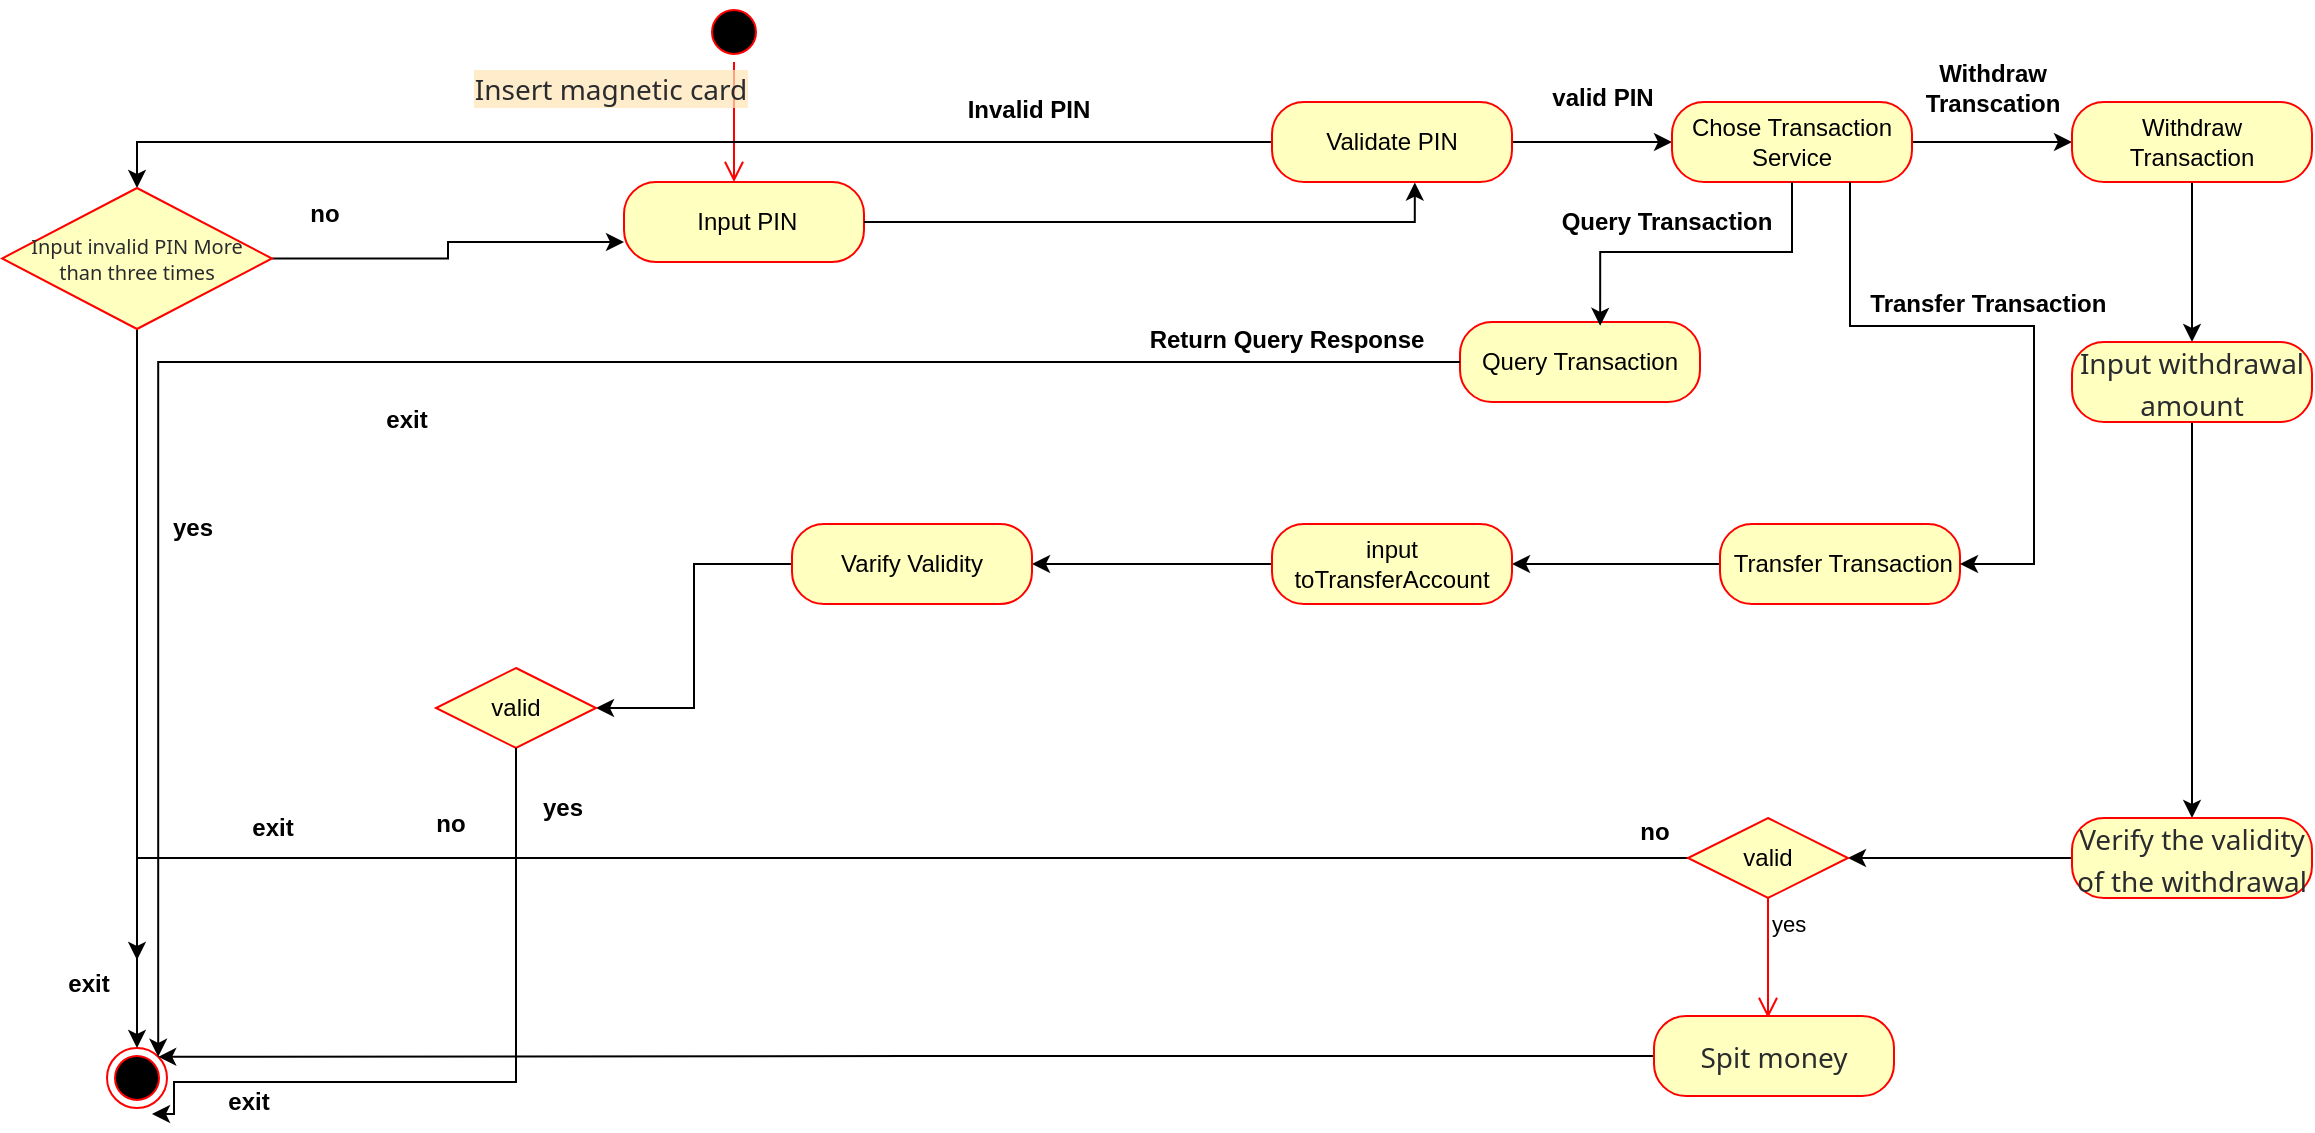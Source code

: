 <mxfile version="22.1.5" type="github">
  <diagram name="第 1 页" id="I-XK11RTatF3O2h4fDNd">
    <mxGraphModel dx="1991" dy="1029" grid="0" gridSize="10" guides="1" tooltips="1" connect="1" arrows="1" fold="1" page="0" pageScale="1" pageWidth="827" pageHeight="1169" math="0" shadow="0">
      <root>
        <mxCell id="0" />
        <mxCell id="1" parent="0" />
        <mxCell id="GNew5yEd5w2ccM4kTpbS-1" value="" style="ellipse;html=1;shape=startState;fillColor=#000000;strokeColor=#ff0000;" vertex="1" parent="1">
          <mxGeometry x="21" y="121" width="30" height="30" as="geometry" />
        </mxCell>
        <mxCell id="GNew5yEd5w2ccM4kTpbS-2" value="" style="edgeStyle=orthogonalEdgeStyle;html=1;verticalAlign=bottom;endArrow=open;endSize=8;strokeColor=#ff0000;rounded=0;" edge="1" source="GNew5yEd5w2ccM4kTpbS-1" parent="1">
          <mxGeometry relative="1" as="geometry">
            <mxPoint x="36" y="211" as="targetPoint" />
          </mxGeometry>
        </mxCell>
        <mxCell id="GNew5yEd5w2ccM4kTpbS-3" value="" style="ellipse;html=1;shape=endState;fillColor=#000000;strokeColor=#ff0000;" vertex="1" parent="1">
          <mxGeometry x="-277.5" y="644" width="30" height="30" as="geometry" />
        </mxCell>
        <mxCell id="GNew5yEd5w2ccM4kTpbS-4" value="&amp;nbsp;Input PIN" style="rounded=1;whiteSpace=wrap;html=1;arcSize=40;fontColor=#000000;fillColor=#ffffc0;strokeColor=#ff0000;" vertex="1" parent="1">
          <mxGeometry x="-19" y="211" width="120" height="40" as="geometry" />
        </mxCell>
        <mxCell id="GNew5yEd5w2ccM4kTpbS-17" value="" style="edgeStyle=orthogonalEdgeStyle;rounded=0;orthogonalLoop=1;jettySize=auto;html=1;" edge="1" parent="1" source="GNew5yEd5w2ccM4kTpbS-8" target="GNew5yEd5w2ccM4kTpbS-16">
          <mxGeometry relative="1" as="geometry" />
        </mxCell>
        <mxCell id="GNew5yEd5w2ccM4kTpbS-56" style="edgeStyle=orthogonalEdgeStyle;rounded=0;orthogonalLoop=1;jettySize=auto;html=1;entryX=0.5;entryY=0;entryDx=0;entryDy=0;" edge="1" parent="1" source="GNew5yEd5w2ccM4kTpbS-8" target="GNew5yEd5w2ccM4kTpbS-49">
          <mxGeometry relative="1" as="geometry">
            <mxPoint x="-122" y="225" as="targetPoint" />
          </mxGeometry>
        </mxCell>
        <mxCell id="GNew5yEd5w2ccM4kTpbS-8" value="Validate PIN" style="rounded=1;whiteSpace=wrap;html=1;arcSize=40;fontColor=#000000;fillColor=#ffffc0;strokeColor=#ff0000;" vertex="1" parent="1">
          <mxGeometry x="305" y="171" width="120" height="40" as="geometry" />
        </mxCell>
        <mxCell id="GNew5yEd5w2ccM4kTpbS-11" value="&lt;ul style=&quot;box-sizing: border-box; margin: 0px; padding: 0px; color: rgb(42, 43, 46); font-family: &amp;quot;PingFang SC&amp;quot;, &amp;quot;Segoe UI&amp;quot;, Arial, &amp;quot;Microsoft YaHei&amp;quot;, 微软雅黑, 宋体, &amp;quot;Malgun Gothic&amp;quot;, sans-serif; font-size: 14px; font-weight: 400; text-align: start;&quot;&gt;&lt;li style=&quot;box-sizing: border-box; margin: 0px; padding: 0px; list-style: none;&quot;&gt;&lt;p style=&quot;box-sizing: border-box; margin: 0px 0px 2px; padding: 0px; line-height: 21px; display: inline; font-size: var(--main-font-size); background-color: rgba(255, 228, 181, 0.7);&quot; class=&quot;src grammarSection highlight&quot; data-group=&quot;1-1&quot;&gt;Insert magnetic card&lt;/p&gt;&lt;/li&gt;&lt;/ul&gt;" style="text;align=center;fontStyle=1;verticalAlign=middle;spacingLeft=3;spacingRight=3;strokeColor=none;rotatable=0;points=[[0,0.5],[1,0.5]];portConstraint=eastwest;html=1;" vertex="1" parent="1">
          <mxGeometry x="-66" y="151" width="80" height="26" as="geometry" />
        </mxCell>
        <mxCell id="GNew5yEd5w2ccM4kTpbS-13" value="Invalid PIN" style="text;align=center;fontStyle=1;verticalAlign=middle;spacingLeft=3;spacingRight=3;strokeColor=none;rotatable=0;points=[[0,0.5],[1,0.5]];portConstraint=eastwest;html=1;" vertex="1" parent="1">
          <mxGeometry x="143" y="162" width="80" height="26" as="geometry" />
        </mxCell>
        <mxCell id="GNew5yEd5w2ccM4kTpbS-19" value="" style="edgeStyle=orthogonalEdgeStyle;rounded=0;orthogonalLoop=1;jettySize=auto;html=1;" edge="1" parent="1" source="GNew5yEd5w2ccM4kTpbS-16" target="GNew5yEd5w2ccM4kTpbS-18">
          <mxGeometry relative="1" as="geometry" />
        </mxCell>
        <mxCell id="GNew5yEd5w2ccM4kTpbS-16" value="Chose Transaction Service" style="rounded=1;whiteSpace=wrap;html=1;arcSize=40;fontColor=#000000;fillColor=#ffffc0;strokeColor=#ff0000;" vertex="1" parent="1">
          <mxGeometry x="505" y="171" width="120" height="40" as="geometry" />
        </mxCell>
        <mxCell id="GNew5yEd5w2ccM4kTpbS-22" value="" style="edgeStyle=orthogonalEdgeStyle;rounded=0;orthogonalLoop=1;jettySize=auto;html=1;" edge="1" parent="1" source="GNew5yEd5w2ccM4kTpbS-18" target="GNew5yEd5w2ccM4kTpbS-21">
          <mxGeometry relative="1" as="geometry" />
        </mxCell>
        <mxCell id="GNew5yEd5w2ccM4kTpbS-18" value="Withdraw&lt;br&gt;Transaction" style="rounded=1;whiteSpace=wrap;html=1;arcSize=40;fontColor=#000000;fillColor=#ffffc0;strokeColor=#ff0000;" vertex="1" parent="1">
          <mxGeometry x="705" y="171" width="120" height="40" as="geometry" />
        </mxCell>
        <mxCell id="GNew5yEd5w2ccM4kTpbS-20" value="Withdraw&lt;br&gt;Transcation" style="text;align=center;fontStyle=1;verticalAlign=middle;spacingLeft=3;spacingRight=3;strokeColor=none;rotatable=0;points=[[0,0.5],[1,0.5]];portConstraint=eastwest;html=1;" vertex="1" parent="1">
          <mxGeometry x="625" y="151" width="80" height="26" as="geometry" />
        </mxCell>
        <mxCell id="GNew5yEd5w2ccM4kTpbS-24" value="" style="edgeStyle=orthogonalEdgeStyle;rounded=0;orthogonalLoop=1;jettySize=auto;html=1;" edge="1" parent="1" source="GNew5yEd5w2ccM4kTpbS-21" target="GNew5yEd5w2ccM4kTpbS-23">
          <mxGeometry relative="1" as="geometry" />
        </mxCell>
        <mxCell id="GNew5yEd5w2ccM4kTpbS-21" value="&lt;ul style=&quot;box-sizing: border-box; margin: 0px; padding: 0px; color: rgb(42, 43, 46); font-family: &amp;quot;PingFang SC&amp;quot;, &amp;quot;Segoe UI&amp;quot;, Arial, &amp;quot;Microsoft YaHei&amp;quot;, 微软雅黑, 宋体, &amp;quot;Malgun Gothic&amp;quot;, sans-serif; font-size: 14px;&quot;&gt;&lt;li style=&quot;box-sizing: border-box; margin: 0px; padding: 0px; list-style: none;&quot;&gt;&lt;p style=&quot;box-sizing: border-box; margin: 0px 0px 2px; padding: 0px; line-height: 21px; display: inline; font-size: var(--main-font-size);&quot; class=&quot;src grammarSection&quot; data-group=&quot;1-1&quot;&gt;Input withdrawal amount&lt;/p&gt;&lt;/li&gt;&lt;/ul&gt;" style="rounded=1;whiteSpace=wrap;html=1;arcSize=40;fontColor=#000000;fillColor=#ffffc0;strokeColor=#ff0000;align=center;" vertex="1" parent="1">
          <mxGeometry x="705" y="291" width="120" height="40" as="geometry" />
        </mxCell>
        <mxCell id="GNew5yEd5w2ccM4kTpbS-31" style="edgeStyle=orthogonalEdgeStyle;rounded=0;orthogonalLoop=1;jettySize=auto;html=1;entryX=1;entryY=0.5;entryDx=0;entryDy=0;" edge="1" parent="1" source="GNew5yEd5w2ccM4kTpbS-23" target="GNew5yEd5w2ccM4kTpbS-25">
          <mxGeometry relative="1" as="geometry" />
        </mxCell>
        <mxCell id="GNew5yEd5w2ccM4kTpbS-23" value="&lt;ul style=&quot;box-sizing: border-box; margin: 0px; padding: 0px; color: rgb(42, 43, 46); font-family: &amp;quot;PingFang SC&amp;quot;, &amp;quot;Segoe UI&amp;quot;, Arial, &amp;quot;Microsoft YaHei&amp;quot;, 微软雅黑, 宋体, &amp;quot;Malgun Gothic&amp;quot;, sans-serif; font-size: 14px;&quot;&gt;&lt;li style=&quot;box-sizing: border-box; margin: 0px; padding: 0px; list-style: none;&quot;&gt;&lt;p style=&quot;box-sizing: border-box; margin: 0px 0px 2px; padding: 0px; line-height: 21px; display: inline; font-size: var(--main-font-size);&quot; class=&quot;src grammarSection&quot; data-group=&quot;1-1&quot;&gt;Verify the validity of the withdrawal&lt;/p&gt;&lt;/li&gt;&lt;/ul&gt;" style="rounded=1;whiteSpace=wrap;html=1;arcSize=40;fontColor=#000000;fillColor=#ffffc0;strokeColor=#ff0000;align=center;" vertex="1" parent="1">
          <mxGeometry x="705" y="529" width="120" height="40" as="geometry" />
        </mxCell>
        <mxCell id="GNew5yEd5w2ccM4kTpbS-35" style="edgeStyle=orthogonalEdgeStyle;rounded=0;orthogonalLoop=1;jettySize=auto;html=1;" edge="1" parent="1" source="GNew5yEd5w2ccM4kTpbS-25" target="GNew5yEd5w2ccM4kTpbS-3">
          <mxGeometry relative="1" as="geometry" />
        </mxCell>
        <mxCell id="GNew5yEd5w2ccM4kTpbS-25" value="valid" style="rhombus;whiteSpace=wrap;html=1;fontColor=#000000;fillColor=#ffffc0;strokeColor=#ff0000;" vertex="1" parent="1">
          <mxGeometry x="513" y="529" width="80" height="40" as="geometry" />
        </mxCell>
        <mxCell id="GNew5yEd5w2ccM4kTpbS-27" value="yes" style="edgeStyle=orthogonalEdgeStyle;html=1;align=left;verticalAlign=top;endArrow=open;endSize=8;strokeColor=#ff0000;rounded=0;" edge="1" source="GNew5yEd5w2ccM4kTpbS-25" parent="1">
          <mxGeometry x="-1" relative="1" as="geometry">
            <mxPoint x="553" y="629" as="targetPoint" />
          </mxGeometry>
        </mxCell>
        <mxCell id="GNew5yEd5w2ccM4kTpbS-32" value="no" style="text;align=center;fontStyle=1;verticalAlign=middle;spacingLeft=3;spacingRight=3;strokeColor=none;rotatable=0;points=[[0,0.5],[1,0.5]];portConstraint=eastwest;html=1;" vertex="1" parent="1">
          <mxGeometry x="438" y="525" width="115" height="22" as="geometry" />
        </mxCell>
        <mxCell id="GNew5yEd5w2ccM4kTpbS-42" style="edgeStyle=orthogonalEdgeStyle;rounded=0;orthogonalLoop=1;jettySize=auto;html=1;entryX=1;entryY=0;entryDx=0;entryDy=0;" edge="1" parent="1" source="GNew5yEd5w2ccM4kTpbS-36" target="GNew5yEd5w2ccM4kTpbS-3">
          <mxGeometry relative="1" as="geometry" />
        </mxCell>
        <mxCell id="GNew5yEd5w2ccM4kTpbS-36" value="&lt;ul style=&quot;box-sizing: border-box; margin: 0px; padding: 0px; color: rgb(42, 43, 46); font-family: &amp;quot;PingFang SC&amp;quot;, &amp;quot;Segoe UI&amp;quot;, Arial, &amp;quot;Microsoft YaHei&amp;quot;, 微软雅黑, 宋体, &amp;quot;Malgun Gothic&amp;quot;, sans-serif; font-size: 14px; text-align: start;&quot;&gt;&lt;li style=&quot;box-sizing: border-box; margin: 0px; padding: 0px; list-style: none;&quot;&gt;&lt;p style=&quot;box-sizing: border-box; margin: 0px 0px 2px; padding: 0px; line-height: 21px; display: inline; font-size: var(--main-font-size);&quot; class=&quot;src grammarSection&quot; data-group=&quot;1-1&quot;&gt;Spit money&lt;/p&gt;&lt;/li&gt;&lt;/ul&gt;" style="rounded=1;whiteSpace=wrap;html=1;arcSize=40;fontColor=#000000;fillColor=#ffffc0;strokeColor=#ff0000;" vertex="1" parent="1">
          <mxGeometry x="496" y="628" width="120" height="40" as="geometry" />
        </mxCell>
        <mxCell id="GNew5yEd5w2ccM4kTpbS-43" value="exit" style="text;align=center;fontStyle=1;verticalAlign=middle;spacingLeft=3;spacingRight=3;strokeColor=none;rotatable=0;points=[[0,0.5],[1,0.5]];portConstraint=eastwest;html=1;" vertex="1" parent="1">
          <mxGeometry x="-253" y="658" width="91" height="26" as="geometry" />
        </mxCell>
        <mxCell id="GNew5yEd5w2ccM4kTpbS-44" value="exit" style="text;align=center;fontStyle=1;verticalAlign=middle;spacingLeft=3;spacingRight=3;strokeColor=none;rotatable=0;points=[[0,0.5],[1,0.5]];portConstraint=eastwest;html=1;" vertex="1" parent="1">
          <mxGeometry x="-327.5" y="599" width="80" height="26" as="geometry" />
        </mxCell>
        <mxCell id="GNew5yEd5w2ccM4kTpbS-45" value="valid PIN" style="text;align=center;fontStyle=1;verticalAlign=middle;spacingLeft=3;spacingRight=3;strokeColor=none;rotatable=0;points=[[0,0.5],[1,0.5]];portConstraint=eastwest;html=1;" vertex="1" parent="1">
          <mxGeometry x="430" y="156" width="80" height="26" as="geometry" />
        </mxCell>
        <mxCell id="GNew5yEd5w2ccM4kTpbS-48" style="edgeStyle=orthogonalEdgeStyle;rounded=0;orthogonalLoop=1;jettySize=auto;html=1;entryX=0.595;entryY=1.007;entryDx=0;entryDy=0;entryPerimeter=0;" edge="1" parent="1" source="GNew5yEd5w2ccM4kTpbS-4" target="GNew5yEd5w2ccM4kTpbS-8">
          <mxGeometry relative="1" as="geometry" />
        </mxCell>
        <mxCell id="GNew5yEd5w2ccM4kTpbS-58" style="edgeStyle=orthogonalEdgeStyle;rounded=0;orthogonalLoop=1;jettySize=auto;html=1;entryX=0;entryY=0.75;entryDx=0;entryDy=0;" edge="1" parent="1" source="GNew5yEd5w2ccM4kTpbS-49" target="GNew5yEd5w2ccM4kTpbS-4">
          <mxGeometry relative="1" as="geometry">
            <mxPoint x="-90" y="249.25" as="targetPoint" />
          </mxGeometry>
        </mxCell>
        <mxCell id="GNew5yEd5w2ccM4kTpbS-65" style="edgeStyle=orthogonalEdgeStyle;rounded=0;orthogonalLoop=1;jettySize=auto;html=1;" edge="1" parent="1" source="GNew5yEd5w2ccM4kTpbS-49">
          <mxGeometry relative="1" as="geometry">
            <mxPoint x="-262.5" y="600" as="targetPoint" />
          </mxGeometry>
        </mxCell>
        <mxCell id="GNew5yEd5w2ccM4kTpbS-49" value="&lt;div style=&quot;font-size: 10px;&quot;&gt;&lt;span style=&quot;background-color: initial; color: rgb(42, 43, 46); font-family: &amp;quot;PingFang SC&amp;quot;, &amp;quot;Segoe UI&amp;quot;, Arial, &amp;quot;Microsoft YaHei&amp;quot;, 微软雅黑, 宋体, &amp;quot;Malgun Gothic&amp;quot;, sans-serif; font-size: var(--main-font-size);&quot;&gt;Input invalid PIN More than&amp;nbsp;&lt;/span&gt;&lt;span style=&quot;background-color: initial; color: rgb(42, 43, 46); font-family: &amp;quot;PingFang SC&amp;quot;, &amp;quot;Segoe UI&amp;quot;, Arial, &amp;quot;Microsoft YaHei&amp;quot;, 微软雅黑, 宋体, &amp;quot;Malgun Gothic&amp;quot;, sans-serif; font-size: var(--main-font-size);&quot;&gt;three times&lt;/span&gt;&lt;/div&gt;" style="rhombus;whiteSpace=wrap;html=1;fontColor=#000000;fillColor=#ffffc0;strokeColor=#ff0000;align=center;" vertex="1" parent="1">
          <mxGeometry x="-330" y="214" width="135" height="70.5" as="geometry" />
        </mxCell>
        <mxCell id="GNew5yEd5w2ccM4kTpbS-53" value="exit" style="text;align=center;fontStyle=1;verticalAlign=middle;spacingLeft=3;spacingRight=3;strokeColor=none;rotatable=0;points=[[0,0.5],[1,0.5]];portConstraint=eastwest;html=1;" vertex="1" parent="1">
          <mxGeometry x="-235" y="521" width="80" height="26" as="geometry" />
        </mxCell>
        <mxCell id="GNew5yEd5w2ccM4kTpbS-54" value="no" style="text;align=center;fontStyle=1;verticalAlign=middle;spacingLeft=3;spacingRight=3;strokeColor=none;rotatable=0;points=[[0,0.5],[1,0.5]];portConstraint=eastwest;html=1;" vertex="1" parent="1">
          <mxGeometry x="-209" y="214" width="80" height="26" as="geometry" />
        </mxCell>
        <mxCell id="GNew5yEd5w2ccM4kTpbS-61" value="yes" style="text;align=center;fontStyle=1;verticalAlign=middle;spacingLeft=3;spacingRight=3;strokeColor=none;rotatable=0;points=[[0,0.5],[1,0.5]];portConstraint=eastwest;html=1;" vertex="1" parent="1">
          <mxGeometry x="-275" y="371" width="80" height="26" as="geometry" />
        </mxCell>
        <mxCell id="GNew5yEd5w2ccM4kTpbS-66" value="Query Transaction" style="rounded=1;whiteSpace=wrap;html=1;arcSize=40;fontColor=#000000;fillColor=#ffffc0;strokeColor=#ff0000;" vertex="1" parent="1">
          <mxGeometry x="399" y="281" width="120" height="40" as="geometry" />
        </mxCell>
        <mxCell id="GNew5yEd5w2ccM4kTpbS-68" style="edgeStyle=orthogonalEdgeStyle;rounded=0;orthogonalLoop=1;jettySize=auto;html=1;entryX=0.584;entryY=0.048;entryDx=0;entryDy=0;entryPerimeter=0;" edge="1" parent="1" source="GNew5yEd5w2ccM4kTpbS-16" target="GNew5yEd5w2ccM4kTpbS-66">
          <mxGeometry relative="1" as="geometry" />
        </mxCell>
        <mxCell id="GNew5yEd5w2ccM4kTpbS-69" style="edgeStyle=orthogonalEdgeStyle;rounded=0;orthogonalLoop=1;jettySize=auto;html=1;entryX=1;entryY=0;entryDx=0;entryDy=0;" edge="1" parent="1" source="GNew5yEd5w2ccM4kTpbS-66" target="GNew5yEd5w2ccM4kTpbS-3">
          <mxGeometry relative="1" as="geometry" />
        </mxCell>
        <mxCell id="GNew5yEd5w2ccM4kTpbS-70" value="Query Transaction" style="text;align=center;fontStyle=1;verticalAlign=middle;spacingLeft=3;spacingRight=3;strokeColor=none;rotatable=0;points=[[0,0.5],[1,0.5]];portConstraint=eastwest;html=1;" vertex="1" parent="1">
          <mxGeometry x="462" y="218" width="80" height="26" as="geometry" />
        </mxCell>
        <mxCell id="GNew5yEd5w2ccM4kTpbS-71" value="exit" style="text;align=center;fontStyle=1;verticalAlign=middle;spacingLeft=3;spacingRight=3;strokeColor=none;rotatable=0;points=[[0,0.5],[1,0.5]];portConstraint=eastwest;html=1;" vertex="1" parent="1">
          <mxGeometry x="-168" y="317" width="80" height="26" as="geometry" />
        </mxCell>
        <mxCell id="GNew5yEd5w2ccM4kTpbS-72" value="Return Query Response" style="text;align=center;fontStyle=1;verticalAlign=middle;spacingLeft=3;spacingRight=3;strokeColor=none;rotatable=0;points=[[0,0.5],[1,0.5]];portConstraint=eastwest;html=1;" vertex="1" parent="1">
          <mxGeometry x="272" y="277" width="80" height="26" as="geometry" />
        </mxCell>
        <mxCell id="GNew5yEd5w2ccM4kTpbS-83" style="edgeStyle=orthogonalEdgeStyle;rounded=0;orthogonalLoop=1;jettySize=auto;html=1;" edge="1" parent="1" source="GNew5yEd5w2ccM4kTpbS-73" target="GNew5yEd5w2ccM4kTpbS-81">
          <mxGeometry relative="1" as="geometry" />
        </mxCell>
        <mxCell id="GNew5yEd5w2ccM4kTpbS-73" value="&amp;nbsp;Transfer Transaction" style="rounded=1;whiteSpace=wrap;html=1;arcSize=40;fontColor=#000000;fillColor=#ffffc0;strokeColor=#ff0000;" vertex="1" parent="1">
          <mxGeometry x="529" y="382" width="120" height="40" as="geometry" />
        </mxCell>
        <mxCell id="GNew5yEd5w2ccM4kTpbS-75" style="edgeStyle=orthogonalEdgeStyle;rounded=0;orthogonalLoop=1;jettySize=auto;html=1;" edge="1" parent="1" source="GNew5yEd5w2ccM4kTpbS-16" target="GNew5yEd5w2ccM4kTpbS-73">
          <mxGeometry relative="1" as="geometry">
            <Array as="points">
              <mxPoint x="594" y="283" />
              <mxPoint x="686" y="283" />
            </Array>
          </mxGeometry>
        </mxCell>
        <mxCell id="GNew5yEd5w2ccM4kTpbS-77" value="&amp;nbsp;Transfer Transaction" style="text;align=center;fontStyle=1;verticalAlign=middle;spacingLeft=3;spacingRight=3;strokeColor=none;rotatable=0;points=[[0,0.5],[1,0.5]];portConstraint=eastwest;html=1;" vertex="1" parent="1">
          <mxGeometry x="621" y="259" width="80" height="26" as="geometry" />
        </mxCell>
        <mxCell id="GNew5yEd5w2ccM4kTpbS-86" style="edgeStyle=orthogonalEdgeStyle;rounded=0;orthogonalLoop=1;jettySize=auto;html=1;" edge="1" parent="1" source="GNew5yEd5w2ccM4kTpbS-81" target="GNew5yEd5w2ccM4kTpbS-84">
          <mxGeometry relative="1" as="geometry" />
        </mxCell>
        <mxCell id="GNew5yEd5w2ccM4kTpbS-81" value="input toTransferAccount" style="rounded=1;whiteSpace=wrap;html=1;arcSize=40;fontColor=#000000;fillColor=#ffffc0;strokeColor=#ff0000;" vertex="1" parent="1">
          <mxGeometry x="305" y="382" width="120" height="40" as="geometry" />
        </mxCell>
        <mxCell id="GNew5yEd5w2ccM4kTpbS-91" style="edgeStyle=orthogonalEdgeStyle;rounded=0;orthogonalLoop=1;jettySize=auto;html=1;entryX=1;entryY=0.5;entryDx=0;entryDy=0;" edge="1" parent="1" source="GNew5yEd5w2ccM4kTpbS-84" target="GNew5yEd5w2ccM4kTpbS-87">
          <mxGeometry relative="1" as="geometry" />
        </mxCell>
        <mxCell id="GNew5yEd5w2ccM4kTpbS-84" value="Varify Validity" style="rounded=1;whiteSpace=wrap;html=1;arcSize=40;fontColor=#000000;fillColor=#ffffc0;strokeColor=#ff0000;" vertex="1" parent="1">
          <mxGeometry x="65" y="382" width="120" height="40" as="geometry" />
        </mxCell>
        <mxCell id="GNew5yEd5w2ccM4kTpbS-87" value="valid" style="rhombus;whiteSpace=wrap;html=1;fontColor=#000000;fillColor=#ffffc0;strokeColor=#ff0000;" vertex="1" parent="1">
          <mxGeometry x="-113" y="454" width="80" height="40" as="geometry" />
        </mxCell>
        <mxCell id="GNew5yEd5w2ccM4kTpbS-92" style="edgeStyle=orthogonalEdgeStyle;rounded=0;orthogonalLoop=1;jettySize=auto;html=1;entryX=-0.022;entryY=0.73;entryDx=0;entryDy=0;entryPerimeter=0;" edge="1" parent="1" source="GNew5yEd5w2ccM4kTpbS-87" target="GNew5yEd5w2ccM4kTpbS-43">
          <mxGeometry relative="1" as="geometry">
            <Array as="points">
              <mxPoint x="-73" y="661" />
              <mxPoint x="-244" y="661" />
            </Array>
          </mxGeometry>
        </mxCell>
        <mxCell id="GNew5yEd5w2ccM4kTpbS-93" value="yes" style="text;align=center;fontStyle=1;verticalAlign=middle;spacingLeft=3;spacingRight=3;strokeColor=none;rotatable=0;points=[[0,0.5],[1,0.5]];portConstraint=eastwest;html=1;" vertex="1" parent="1">
          <mxGeometry x="-90" y="511" width="80" height="26" as="geometry" />
        </mxCell>
        <mxCell id="GNew5yEd5w2ccM4kTpbS-94" value="no" style="text;align=center;fontStyle=1;verticalAlign=middle;spacingLeft=3;spacingRight=3;strokeColor=none;rotatable=0;points=[[0,0.5],[1,0.5]];portConstraint=eastwest;html=1;" vertex="1" parent="1">
          <mxGeometry x="-146" y="519" width="80" height="26" as="geometry" />
        </mxCell>
      </root>
    </mxGraphModel>
  </diagram>
</mxfile>
